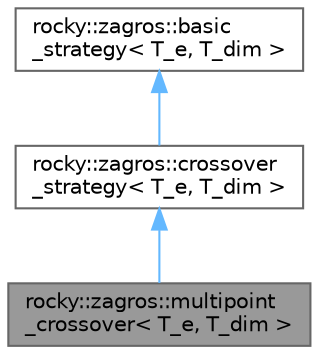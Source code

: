 digraph "rocky::zagros::multipoint_crossover&lt; T_e, T_dim &gt;"
{
 // LATEX_PDF_SIZE
  bgcolor="transparent";
  edge [fontname=Helvetica,fontsize=10,labelfontname=Helvetica,labelfontsize=10];
  node [fontname=Helvetica,fontsize=10,shape=box,height=0.2,width=0.4];
  Node1 [label="rocky::zagros::multipoint\l_crossover\< T_e, T_dim \>",height=0.2,width=0.4,color="gray40", fillcolor="grey60", style="filled", fontcolor="black",tooltip="Multipoint crossover."];
  Node2 -> Node1 [dir="back",color="steelblue1",style="solid"];
  Node2 [label="rocky::zagros::crossover\l_strategy\< T_e, T_dim \>",height=0.2,width=0.4,color="gray40", fillcolor="white", style="filled",URL="$classrocky_1_1zagros_1_1crossover__strategy.html",tooltip="Base class for genetic crossovers."];
  Node3 -> Node2 [dir="back",color="steelblue1",style="solid"];
  Node3 [label="rocky::zagros::basic\l_strategy\< T_e, T_dim \>",height=0.2,width=0.4,color="gray40", fillcolor="white", style="filled",URL="$classrocky_1_1zagros_1_1basic__strategy.html",tooltip="Interface for all strategies."];
}
